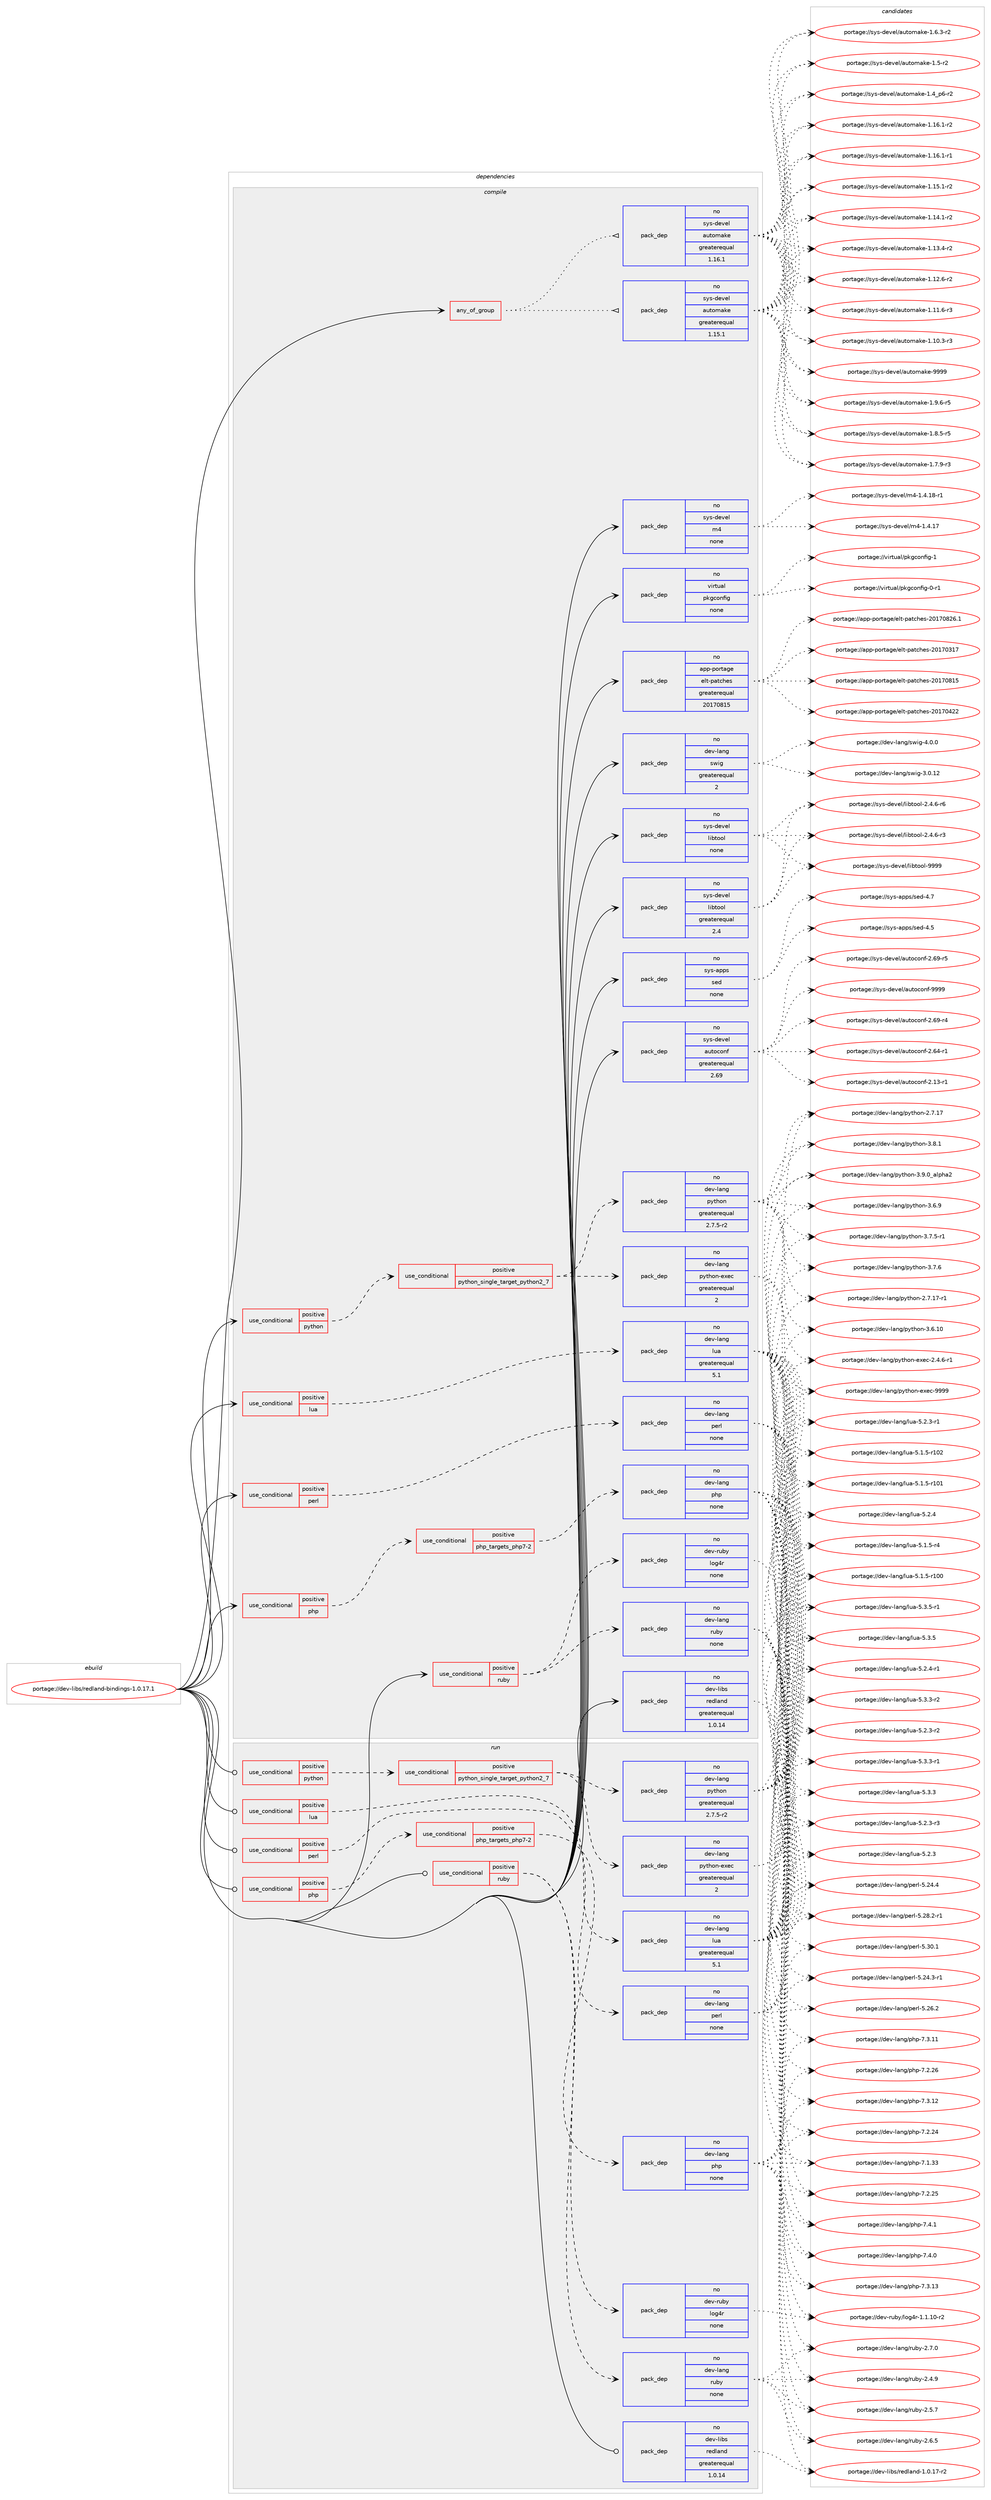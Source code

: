 digraph prolog {

# *************
# Graph options
# *************

newrank=true;
concentrate=true;
compound=true;
graph [rankdir=LR,fontname=Helvetica,fontsize=10,ranksep=1.5];#, ranksep=2.5, nodesep=0.2];
edge  [arrowhead=vee];
node  [fontname=Helvetica,fontsize=10];

# **********
# The ebuild
# **********

subgraph cluster_leftcol {
color=gray;
label=<<i>ebuild</i>>;
id [label="portage://dev-libs/redland-bindings-1.0.17.1", color=red, width=4, href="../dev-libs/redland-bindings-1.0.17.1.svg"];
}

# ****************
# The dependencies
# ****************

subgraph cluster_midcol {
color=gray;
label=<<i>dependencies</i>>;
subgraph cluster_compile {
fillcolor="#eeeeee";
style=filled;
label=<<i>compile</i>>;
subgraph any4951 {
dependency508057 [label=<<TABLE BORDER="0" CELLBORDER="1" CELLSPACING="0" CELLPADDING="4"><TR><TD CELLPADDING="10">any_of_group</TD></TR></TABLE>>, shape=none, color=red];subgraph pack378892 {
dependency508058 [label=<<TABLE BORDER="0" CELLBORDER="1" CELLSPACING="0" CELLPADDING="4" WIDTH="220"><TR><TD ROWSPAN="6" CELLPADDING="30">pack_dep</TD></TR><TR><TD WIDTH="110">no</TD></TR><TR><TD>sys-devel</TD></TR><TR><TD>automake</TD></TR><TR><TD>greaterequal</TD></TR><TR><TD>1.16.1</TD></TR></TABLE>>, shape=none, color=blue];
}
dependency508057:e -> dependency508058:w [weight=20,style="dotted",arrowhead="oinv"];
subgraph pack378893 {
dependency508059 [label=<<TABLE BORDER="0" CELLBORDER="1" CELLSPACING="0" CELLPADDING="4" WIDTH="220"><TR><TD ROWSPAN="6" CELLPADDING="30">pack_dep</TD></TR><TR><TD WIDTH="110">no</TD></TR><TR><TD>sys-devel</TD></TR><TR><TD>automake</TD></TR><TR><TD>greaterequal</TD></TR><TR><TD>1.15.1</TD></TR></TABLE>>, shape=none, color=blue];
}
dependency508057:e -> dependency508059:w [weight=20,style="dotted",arrowhead="oinv"];
}
id:e -> dependency508057:w [weight=20,style="solid",arrowhead="vee"];
subgraph cond123981 {
dependency508060 [label=<<TABLE BORDER="0" CELLBORDER="1" CELLSPACING="0" CELLPADDING="4"><TR><TD ROWSPAN="3" CELLPADDING="10">use_conditional</TD></TR><TR><TD>positive</TD></TR><TR><TD>lua</TD></TR></TABLE>>, shape=none, color=red];
subgraph pack378894 {
dependency508061 [label=<<TABLE BORDER="0" CELLBORDER="1" CELLSPACING="0" CELLPADDING="4" WIDTH="220"><TR><TD ROWSPAN="6" CELLPADDING="30">pack_dep</TD></TR><TR><TD WIDTH="110">no</TD></TR><TR><TD>dev-lang</TD></TR><TR><TD>lua</TD></TR><TR><TD>greaterequal</TD></TR><TR><TD>5.1</TD></TR></TABLE>>, shape=none, color=blue];
}
dependency508060:e -> dependency508061:w [weight=20,style="dashed",arrowhead="vee"];
}
id:e -> dependency508060:w [weight=20,style="solid",arrowhead="vee"];
subgraph cond123982 {
dependency508062 [label=<<TABLE BORDER="0" CELLBORDER="1" CELLSPACING="0" CELLPADDING="4"><TR><TD ROWSPAN="3" CELLPADDING="10">use_conditional</TD></TR><TR><TD>positive</TD></TR><TR><TD>perl</TD></TR></TABLE>>, shape=none, color=red];
subgraph pack378895 {
dependency508063 [label=<<TABLE BORDER="0" CELLBORDER="1" CELLSPACING="0" CELLPADDING="4" WIDTH="220"><TR><TD ROWSPAN="6" CELLPADDING="30">pack_dep</TD></TR><TR><TD WIDTH="110">no</TD></TR><TR><TD>dev-lang</TD></TR><TR><TD>perl</TD></TR><TR><TD>none</TD></TR><TR><TD></TD></TR></TABLE>>, shape=none, color=blue];
}
dependency508062:e -> dependency508063:w [weight=20,style="dashed",arrowhead="vee"];
}
id:e -> dependency508062:w [weight=20,style="solid",arrowhead="vee"];
subgraph cond123983 {
dependency508064 [label=<<TABLE BORDER="0" CELLBORDER="1" CELLSPACING="0" CELLPADDING="4"><TR><TD ROWSPAN="3" CELLPADDING="10">use_conditional</TD></TR><TR><TD>positive</TD></TR><TR><TD>php</TD></TR></TABLE>>, shape=none, color=red];
subgraph cond123984 {
dependency508065 [label=<<TABLE BORDER="0" CELLBORDER="1" CELLSPACING="0" CELLPADDING="4"><TR><TD ROWSPAN="3" CELLPADDING="10">use_conditional</TD></TR><TR><TD>positive</TD></TR><TR><TD>php_targets_php7-2</TD></TR></TABLE>>, shape=none, color=red];
subgraph pack378896 {
dependency508066 [label=<<TABLE BORDER="0" CELLBORDER="1" CELLSPACING="0" CELLPADDING="4" WIDTH="220"><TR><TD ROWSPAN="6" CELLPADDING="30">pack_dep</TD></TR><TR><TD WIDTH="110">no</TD></TR><TR><TD>dev-lang</TD></TR><TR><TD>php</TD></TR><TR><TD>none</TD></TR><TR><TD></TD></TR></TABLE>>, shape=none, color=blue];
}
dependency508065:e -> dependency508066:w [weight=20,style="dashed",arrowhead="vee"];
}
dependency508064:e -> dependency508065:w [weight=20,style="dashed",arrowhead="vee"];
}
id:e -> dependency508064:w [weight=20,style="solid",arrowhead="vee"];
subgraph cond123985 {
dependency508067 [label=<<TABLE BORDER="0" CELLBORDER="1" CELLSPACING="0" CELLPADDING="4"><TR><TD ROWSPAN="3" CELLPADDING="10">use_conditional</TD></TR><TR><TD>positive</TD></TR><TR><TD>python</TD></TR></TABLE>>, shape=none, color=red];
subgraph cond123986 {
dependency508068 [label=<<TABLE BORDER="0" CELLBORDER="1" CELLSPACING="0" CELLPADDING="4"><TR><TD ROWSPAN="3" CELLPADDING="10">use_conditional</TD></TR><TR><TD>positive</TD></TR><TR><TD>python_single_target_python2_7</TD></TR></TABLE>>, shape=none, color=red];
subgraph pack378897 {
dependency508069 [label=<<TABLE BORDER="0" CELLBORDER="1" CELLSPACING="0" CELLPADDING="4" WIDTH="220"><TR><TD ROWSPAN="6" CELLPADDING="30">pack_dep</TD></TR><TR><TD WIDTH="110">no</TD></TR><TR><TD>dev-lang</TD></TR><TR><TD>python</TD></TR><TR><TD>greaterequal</TD></TR><TR><TD>2.7.5-r2</TD></TR></TABLE>>, shape=none, color=blue];
}
dependency508068:e -> dependency508069:w [weight=20,style="dashed",arrowhead="vee"];
subgraph pack378898 {
dependency508070 [label=<<TABLE BORDER="0" CELLBORDER="1" CELLSPACING="0" CELLPADDING="4" WIDTH="220"><TR><TD ROWSPAN="6" CELLPADDING="30">pack_dep</TD></TR><TR><TD WIDTH="110">no</TD></TR><TR><TD>dev-lang</TD></TR><TR><TD>python-exec</TD></TR><TR><TD>greaterequal</TD></TR><TR><TD>2</TD></TR></TABLE>>, shape=none, color=blue];
}
dependency508068:e -> dependency508070:w [weight=20,style="dashed",arrowhead="vee"];
}
dependency508067:e -> dependency508068:w [weight=20,style="dashed",arrowhead="vee"];
}
id:e -> dependency508067:w [weight=20,style="solid",arrowhead="vee"];
subgraph cond123987 {
dependency508071 [label=<<TABLE BORDER="0" CELLBORDER="1" CELLSPACING="0" CELLPADDING="4"><TR><TD ROWSPAN="3" CELLPADDING="10">use_conditional</TD></TR><TR><TD>positive</TD></TR><TR><TD>ruby</TD></TR></TABLE>>, shape=none, color=red];
subgraph pack378899 {
dependency508072 [label=<<TABLE BORDER="0" CELLBORDER="1" CELLSPACING="0" CELLPADDING="4" WIDTH="220"><TR><TD ROWSPAN="6" CELLPADDING="30">pack_dep</TD></TR><TR><TD WIDTH="110">no</TD></TR><TR><TD>dev-lang</TD></TR><TR><TD>ruby</TD></TR><TR><TD>none</TD></TR><TR><TD></TD></TR></TABLE>>, shape=none, color=blue];
}
dependency508071:e -> dependency508072:w [weight=20,style="dashed",arrowhead="vee"];
subgraph pack378900 {
dependency508073 [label=<<TABLE BORDER="0" CELLBORDER="1" CELLSPACING="0" CELLPADDING="4" WIDTH="220"><TR><TD ROWSPAN="6" CELLPADDING="30">pack_dep</TD></TR><TR><TD WIDTH="110">no</TD></TR><TR><TD>dev-ruby</TD></TR><TR><TD>log4r</TD></TR><TR><TD>none</TD></TR><TR><TD></TD></TR></TABLE>>, shape=none, color=blue];
}
dependency508071:e -> dependency508073:w [weight=20,style="dashed",arrowhead="vee"];
}
id:e -> dependency508071:w [weight=20,style="solid",arrowhead="vee"];
subgraph pack378901 {
dependency508074 [label=<<TABLE BORDER="0" CELLBORDER="1" CELLSPACING="0" CELLPADDING="4" WIDTH="220"><TR><TD ROWSPAN="6" CELLPADDING="30">pack_dep</TD></TR><TR><TD WIDTH="110">no</TD></TR><TR><TD>app-portage</TD></TR><TR><TD>elt-patches</TD></TR><TR><TD>greaterequal</TD></TR><TR><TD>20170815</TD></TR></TABLE>>, shape=none, color=blue];
}
id:e -> dependency508074:w [weight=20,style="solid",arrowhead="vee"];
subgraph pack378902 {
dependency508075 [label=<<TABLE BORDER="0" CELLBORDER="1" CELLSPACING="0" CELLPADDING="4" WIDTH="220"><TR><TD ROWSPAN="6" CELLPADDING="30">pack_dep</TD></TR><TR><TD WIDTH="110">no</TD></TR><TR><TD>dev-lang</TD></TR><TR><TD>swig</TD></TR><TR><TD>greaterequal</TD></TR><TR><TD>2</TD></TR></TABLE>>, shape=none, color=blue];
}
id:e -> dependency508075:w [weight=20,style="solid",arrowhead="vee"];
subgraph pack378903 {
dependency508076 [label=<<TABLE BORDER="0" CELLBORDER="1" CELLSPACING="0" CELLPADDING="4" WIDTH="220"><TR><TD ROWSPAN="6" CELLPADDING="30">pack_dep</TD></TR><TR><TD WIDTH="110">no</TD></TR><TR><TD>dev-libs</TD></TR><TR><TD>redland</TD></TR><TR><TD>greaterequal</TD></TR><TR><TD>1.0.14</TD></TR></TABLE>>, shape=none, color=blue];
}
id:e -> dependency508076:w [weight=20,style="solid",arrowhead="vee"];
subgraph pack378904 {
dependency508077 [label=<<TABLE BORDER="0" CELLBORDER="1" CELLSPACING="0" CELLPADDING="4" WIDTH="220"><TR><TD ROWSPAN="6" CELLPADDING="30">pack_dep</TD></TR><TR><TD WIDTH="110">no</TD></TR><TR><TD>sys-apps</TD></TR><TR><TD>sed</TD></TR><TR><TD>none</TD></TR><TR><TD></TD></TR></TABLE>>, shape=none, color=blue];
}
id:e -> dependency508077:w [weight=20,style="solid",arrowhead="vee"];
subgraph pack378905 {
dependency508078 [label=<<TABLE BORDER="0" CELLBORDER="1" CELLSPACING="0" CELLPADDING="4" WIDTH="220"><TR><TD ROWSPAN="6" CELLPADDING="30">pack_dep</TD></TR><TR><TD WIDTH="110">no</TD></TR><TR><TD>sys-devel</TD></TR><TR><TD>autoconf</TD></TR><TR><TD>greaterequal</TD></TR><TR><TD>2.69</TD></TR></TABLE>>, shape=none, color=blue];
}
id:e -> dependency508078:w [weight=20,style="solid",arrowhead="vee"];
subgraph pack378906 {
dependency508079 [label=<<TABLE BORDER="0" CELLBORDER="1" CELLSPACING="0" CELLPADDING="4" WIDTH="220"><TR><TD ROWSPAN="6" CELLPADDING="30">pack_dep</TD></TR><TR><TD WIDTH="110">no</TD></TR><TR><TD>sys-devel</TD></TR><TR><TD>libtool</TD></TR><TR><TD>greaterequal</TD></TR><TR><TD>2.4</TD></TR></TABLE>>, shape=none, color=blue];
}
id:e -> dependency508079:w [weight=20,style="solid",arrowhead="vee"];
subgraph pack378907 {
dependency508080 [label=<<TABLE BORDER="0" CELLBORDER="1" CELLSPACING="0" CELLPADDING="4" WIDTH="220"><TR><TD ROWSPAN="6" CELLPADDING="30">pack_dep</TD></TR><TR><TD WIDTH="110">no</TD></TR><TR><TD>sys-devel</TD></TR><TR><TD>libtool</TD></TR><TR><TD>none</TD></TR><TR><TD></TD></TR></TABLE>>, shape=none, color=blue];
}
id:e -> dependency508080:w [weight=20,style="solid",arrowhead="vee"];
subgraph pack378908 {
dependency508081 [label=<<TABLE BORDER="0" CELLBORDER="1" CELLSPACING="0" CELLPADDING="4" WIDTH="220"><TR><TD ROWSPAN="6" CELLPADDING="30">pack_dep</TD></TR><TR><TD WIDTH="110">no</TD></TR><TR><TD>sys-devel</TD></TR><TR><TD>m4</TD></TR><TR><TD>none</TD></TR><TR><TD></TD></TR></TABLE>>, shape=none, color=blue];
}
id:e -> dependency508081:w [weight=20,style="solid",arrowhead="vee"];
subgraph pack378909 {
dependency508082 [label=<<TABLE BORDER="0" CELLBORDER="1" CELLSPACING="0" CELLPADDING="4" WIDTH="220"><TR><TD ROWSPAN="6" CELLPADDING="30">pack_dep</TD></TR><TR><TD WIDTH="110">no</TD></TR><TR><TD>virtual</TD></TR><TR><TD>pkgconfig</TD></TR><TR><TD>none</TD></TR><TR><TD></TD></TR></TABLE>>, shape=none, color=blue];
}
id:e -> dependency508082:w [weight=20,style="solid",arrowhead="vee"];
}
subgraph cluster_compileandrun {
fillcolor="#eeeeee";
style=filled;
label=<<i>compile and run</i>>;
}
subgraph cluster_run {
fillcolor="#eeeeee";
style=filled;
label=<<i>run</i>>;
subgraph cond123988 {
dependency508083 [label=<<TABLE BORDER="0" CELLBORDER="1" CELLSPACING="0" CELLPADDING="4"><TR><TD ROWSPAN="3" CELLPADDING="10">use_conditional</TD></TR><TR><TD>positive</TD></TR><TR><TD>lua</TD></TR></TABLE>>, shape=none, color=red];
subgraph pack378910 {
dependency508084 [label=<<TABLE BORDER="0" CELLBORDER="1" CELLSPACING="0" CELLPADDING="4" WIDTH="220"><TR><TD ROWSPAN="6" CELLPADDING="30">pack_dep</TD></TR><TR><TD WIDTH="110">no</TD></TR><TR><TD>dev-lang</TD></TR><TR><TD>lua</TD></TR><TR><TD>greaterequal</TD></TR><TR><TD>5.1</TD></TR></TABLE>>, shape=none, color=blue];
}
dependency508083:e -> dependency508084:w [weight=20,style="dashed",arrowhead="vee"];
}
id:e -> dependency508083:w [weight=20,style="solid",arrowhead="odot"];
subgraph cond123989 {
dependency508085 [label=<<TABLE BORDER="0" CELLBORDER="1" CELLSPACING="0" CELLPADDING="4"><TR><TD ROWSPAN="3" CELLPADDING="10">use_conditional</TD></TR><TR><TD>positive</TD></TR><TR><TD>perl</TD></TR></TABLE>>, shape=none, color=red];
subgraph pack378911 {
dependency508086 [label=<<TABLE BORDER="0" CELLBORDER="1" CELLSPACING="0" CELLPADDING="4" WIDTH="220"><TR><TD ROWSPAN="6" CELLPADDING="30">pack_dep</TD></TR><TR><TD WIDTH="110">no</TD></TR><TR><TD>dev-lang</TD></TR><TR><TD>perl</TD></TR><TR><TD>none</TD></TR><TR><TD></TD></TR></TABLE>>, shape=none, color=blue];
}
dependency508085:e -> dependency508086:w [weight=20,style="dashed",arrowhead="vee"];
}
id:e -> dependency508085:w [weight=20,style="solid",arrowhead="odot"];
subgraph cond123990 {
dependency508087 [label=<<TABLE BORDER="0" CELLBORDER="1" CELLSPACING="0" CELLPADDING="4"><TR><TD ROWSPAN="3" CELLPADDING="10">use_conditional</TD></TR><TR><TD>positive</TD></TR><TR><TD>php</TD></TR></TABLE>>, shape=none, color=red];
subgraph cond123991 {
dependency508088 [label=<<TABLE BORDER="0" CELLBORDER="1" CELLSPACING="0" CELLPADDING="4"><TR><TD ROWSPAN="3" CELLPADDING="10">use_conditional</TD></TR><TR><TD>positive</TD></TR><TR><TD>php_targets_php7-2</TD></TR></TABLE>>, shape=none, color=red];
subgraph pack378912 {
dependency508089 [label=<<TABLE BORDER="0" CELLBORDER="1" CELLSPACING="0" CELLPADDING="4" WIDTH="220"><TR><TD ROWSPAN="6" CELLPADDING="30">pack_dep</TD></TR><TR><TD WIDTH="110">no</TD></TR><TR><TD>dev-lang</TD></TR><TR><TD>php</TD></TR><TR><TD>none</TD></TR><TR><TD></TD></TR></TABLE>>, shape=none, color=blue];
}
dependency508088:e -> dependency508089:w [weight=20,style="dashed",arrowhead="vee"];
}
dependency508087:e -> dependency508088:w [weight=20,style="dashed",arrowhead="vee"];
}
id:e -> dependency508087:w [weight=20,style="solid",arrowhead="odot"];
subgraph cond123992 {
dependency508090 [label=<<TABLE BORDER="0" CELLBORDER="1" CELLSPACING="0" CELLPADDING="4"><TR><TD ROWSPAN="3" CELLPADDING="10">use_conditional</TD></TR><TR><TD>positive</TD></TR><TR><TD>python</TD></TR></TABLE>>, shape=none, color=red];
subgraph cond123993 {
dependency508091 [label=<<TABLE BORDER="0" CELLBORDER="1" CELLSPACING="0" CELLPADDING="4"><TR><TD ROWSPAN="3" CELLPADDING="10">use_conditional</TD></TR><TR><TD>positive</TD></TR><TR><TD>python_single_target_python2_7</TD></TR></TABLE>>, shape=none, color=red];
subgraph pack378913 {
dependency508092 [label=<<TABLE BORDER="0" CELLBORDER="1" CELLSPACING="0" CELLPADDING="4" WIDTH="220"><TR><TD ROWSPAN="6" CELLPADDING="30">pack_dep</TD></TR><TR><TD WIDTH="110">no</TD></TR><TR><TD>dev-lang</TD></TR><TR><TD>python</TD></TR><TR><TD>greaterequal</TD></TR><TR><TD>2.7.5-r2</TD></TR></TABLE>>, shape=none, color=blue];
}
dependency508091:e -> dependency508092:w [weight=20,style="dashed",arrowhead="vee"];
subgraph pack378914 {
dependency508093 [label=<<TABLE BORDER="0" CELLBORDER="1" CELLSPACING="0" CELLPADDING="4" WIDTH="220"><TR><TD ROWSPAN="6" CELLPADDING="30">pack_dep</TD></TR><TR><TD WIDTH="110">no</TD></TR><TR><TD>dev-lang</TD></TR><TR><TD>python-exec</TD></TR><TR><TD>greaterequal</TD></TR><TR><TD>2</TD></TR></TABLE>>, shape=none, color=blue];
}
dependency508091:e -> dependency508093:w [weight=20,style="dashed",arrowhead="vee"];
}
dependency508090:e -> dependency508091:w [weight=20,style="dashed",arrowhead="vee"];
}
id:e -> dependency508090:w [weight=20,style="solid",arrowhead="odot"];
subgraph cond123994 {
dependency508094 [label=<<TABLE BORDER="0" CELLBORDER="1" CELLSPACING="0" CELLPADDING="4"><TR><TD ROWSPAN="3" CELLPADDING="10">use_conditional</TD></TR><TR><TD>positive</TD></TR><TR><TD>ruby</TD></TR></TABLE>>, shape=none, color=red];
subgraph pack378915 {
dependency508095 [label=<<TABLE BORDER="0" CELLBORDER="1" CELLSPACING="0" CELLPADDING="4" WIDTH="220"><TR><TD ROWSPAN="6" CELLPADDING="30">pack_dep</TD></TR><TR><TD WIDTH="110">no</TD></TR><TR><TD>dev-lang</TD></TR><TR><TD>ruby</TD></TR><TR><TD>none</TD></TR><TR><TD></TD></TR></TABLE>>, shape=none, color=blue];
}
dependency508094:e -> dependency508095:w [weight=20,style="dashed",arrowhead="vee"];
subgraph pack378916 {
dependency508096 [label=<<TABLE BORDER="0" CELLBORDER="1" CELLSPACING="0" CELLPADDING="4" WIDTH="220"><TR><TD ROWSPAN="6" CELLPADDING="30">pack_dep</TD></TR><TR><TD WIDTH="110">no</TD></TR><TR><TD>dev-ruby</TD></TR><TR><TD>log4r</TD></TR><TR><TD>none</TD></TR><TR><TD></TD></TR></TABLE>>, shape=none, color=blue];
}
dependency508094:e -> dependency508096:w [weight=20,style="dashed",arrowhead="vee"];
}
id:e -> dependency508094:w [weight=20,style="solid",arrowhead="odot"];
subgraph pack378917 {
dependency508097 [label=<<TABLE BORDER="0" CELLBORDER="1" CELLSPACING="0" CELLPADDING="4" WIDTH="220"><TR><TD ROWSPAN="6" CELLPADDING="30">pack_dep</TD></TR><TR><TD WIDTH="110">no</TD></TR><TR><TD>dev-libs</TD></TR><TR><TD>redland</TD></TR><TR><TD>greaterequal</TD></TR><TR><TD>1.0.14</TD></TR></TABLE>>, shape=none, color=blue];
}
id:e -> dependency508097:w [weight=20,style="solid",arrowhead="odot"];
}
}

# **************
# The candidates
# **************

subgraph cluster_choices {
rank=same;
color=gray;
label=<<i>candidates</i>>;

subgraph choice378892 {
color=black;
nodesep=1;
choice115121115451001011181011084797117116111109971071014557575757 [label="portage://sys-devel/automake-9999", color=red, width=4,href="../sys-devel/automake-9999.svg"];
choice115121115451001011181011084797117116111109971071014549465746544511453 [label="portage://sys-devel/automake-1.9.6-r5", color=red, width=4,href="../sys-devel/automake-1.9.6-r5.svg"];
choice115121115451001011181011084797117116111109971071014549465646534511453 [label="portage://sys-devel/automake-1.8.5-r5", color=red, width=4,href="../sys-devel/automake-1.8.5-r5.svg"];
choice115121115451001011181011084797117116111109971071014549465546574511451 [label="portage://sys-devel/automake-1.7.9-r3", color=red, width=4,href="../sys-devel/automake-1.7.9-r3.svg"];
choice115121115451001011181011084797117116111109971071014549465446514511450 [label="portage://sys-devel/automake-1.6.3-r2", color=red, width=4,href="../sys-devel/automake-1.6.3-r2.svg"];
choice11512111545100101118101108479711711611110997107101454946534511450 [label="portage://sys-devel/automake-1.5-r2", color=red, width=4,href="../sys-devel/automake-1.5-r2.svg"];
choice115121115451001011181011084797117116111109971071014549465295112544511450 [label="portage://sys-devel/automake-1.4_p6-r2", color=red, width=4,href="../sys-devel/automake-1.4_p6-r2.svg"];
choice11512111545100101118101108479711711611110997107101454946495446494511450 [label="portage://sys-devel/automake-1.16.1-r2", color=red, width=4,href="../sys-devel/automake-1.16.1-r2.svg"];
choice11512111545100101118101108479711711611110997107101454946495446494511449 [label="portage://sys-devel/automake-1.16.1-r1", color=red, width=4,href="../sys-devel/automake-1.16.1-r1.svg"];
choice11512111545100101118101108479711711611110997107101454946495346494511450 [label="portage://sys-devel/automake-1.15.1-r2", color=red, width=4,href="../sys-devel/automake-1.15.1-r2.svg"];
choice11512111545100101118101108479711711611110997107101454946495246494511450 [label="portage://sys-devel/automake-1.14.1-r2", color=red, width=4,href="../sys-devel/automake-1.14.1-r2.svg"];
choice11512111545100101118101108479711711611110997107101454946495146524511450 [label="portage://sys-devel/automake-1.13.4-r2", color=red, width=4,href="../sys-devel/automake-1.13.4-r2.svg"];
choice11512111545100101118101108479711711611110997107101454946495046544511450 [label="portage://sys-devel/automake-1.12.6-r2", color=red, width=4,href="../sys-devel/automake-1.12.6-r2.svg"];
choice11512111545100101118101108479711711611110997107101454946494946544511451 [label="portage://sys-devel/automake-1.11.6-r3", color=red, width=4,href="../sys-devel/automake-1.11.6-r3.svg"];
choice11512111545100101118101108479711711611110997107101454946494846514511451 [label="portage://sys-devel/automake-1.10.3-r3", color=red, width=4,href="../sys-devel/automake-1.10.3-r3.svg"];
dependency508058:e -> choice115121115451001011181011084797117116111109971071014557575757:w [style=dotted,weight="100"];
dependency508058:e -> choice115121115451001011181011084797117116111109971071014549465746544511453:w [style=dotted,weight="100"];
dependency508058:e -> choice115121115451001011181011084797117116111109971071014549465646534511453:w [style=dotted,weight="100"];
dependency508058:e -> choice115121115451001011181011084797117116111109971071014549465546574511451:w [style=dotted,weight="100"];
dependency508058:e -> choice115121115451001011181011084797117116111109971071014549465446514511450:w [style=dotted,weight="100"];
dependency508058:e -> choice11512111545100101118101108479711711611110997107101454946534511450:w [style=dotted,weight="100"];
dependency508058:e -> choice115121115451001011181011084797117116111109971071014549465295112544511450:w [style=dotted,weight="100"];
dependency508058:e -> choice11512111545100101118101108479711711611110997107101454946495446494511450:w [style=dotted,weight="100"];
dependency508058:e -> choice11512111545100101118101108479711711611110997107101454946495446494511449:w [style=dotted,weight="100"];
dependency508058:e -> choice11512111545100101118101108479711711611110997107101454946495346494511450:w [style=dotted,weight="100"];
dependency508058:e -> choice11512111545100101118101108479711711611110997107101454946495246494511450:w [style=dotted,weight="100"];
dependency508058:e -> choice11512111545100101118101108479711711611110997107101454946495146524511450:w [style=dotted,weight="100"];
dependency508058:e -> choice11512111545100101118101108479711711611110997107101454946495046544511450:w [style=dotted,weight="100"];
dependency508058:e -> choice11512111545100101118101108479711711611110997107101454946494946544511451:w [style=dotted,weight="100"];
dependency508058:e -> choice11512111545100101118101108479711711611110997107101454946494846514511451:w [style=dotted,weight="100"];
}
subgraph choice378893 {
color=black;
nodesep=1;
choice115121115451001011181011084797117116111109971071014557575757 [label="portage://sys-devel/automake-9999", color=red, width=4,href="../sys-devel/automake-9999.svg"];
choice115121115451001011181011084797117116111109971071014549465746544511453 [label="portage://sys-devel/automake-1.9.6-r5", color=red, width=4,href="../sys-devel/automake-1.9.6-r5.svg"];
choice115121115451001011181011084797117116111109971071014549465646534511453 [label="portage://sys-devel/automake-1.8.5-r5", color=red, width=4,href="../sys-devel/automake-1.8.5-r5.svg"];
choice115121115451001011181011084797117116111109971071014549465546574511451 [label="portage://sys-devel/automake-1.7.9-r3", color=red, width=4,href="../sys-devel/automake-1.7.9-r3.svg"];
choice115121115451001011181011084797117116111109971071014549465446514511450 [label="portage://sys-devel/automake-1.6.3-r2", color=red, width=4,href="../sys-devel/automake-1.6.3-r2.svg"];
choice11512111545100101118101108479711711611110997107101454946534511450 [label="portage://sys-devel/automake-1.5-r2", color=red, width=4,href="../sys-devel/automake-1.5-r2.svg"];
choice115121115451001011181011084797117116111109971071014549465295112544511450 [label="portage://sys-devel/automake-1.4_p6-r2", color=red, width=4,href="../sys-devel/automake-1.4_p6-r2.svg"];
choice11512111545100101118101108479711711611110997107101454946495446494511450 [label="portage://sys-devel/automake-1.16.1-r2", color=red, width=4,href="../sys-devel/automake-1.16.1-r2.svg"];
choice11512111545100101118101108479711711611110997107101454946495446494511449 [label="portage://sys-devel/automake-1.16.1-r1", color=red, width=4,href="../sys-devel/automake-1.16.1-r1.svg"];
choice11512111545100101118101108479711711611110997107101454946495346494511450 [label="portage://sys-devel/automake-1.15.1-r2", color=red, width=4,href="../sys-devel/automake-1.15.1-r2.svg"];
choice11512111545100101118101108479711711611110997107101454946495246494511450 [label="portage://sys-devel/automake-1.14.1-r2", color=red, width=4,href="../sys-devel/automake-1.14.1-r2.svg"];
choice11512111545100101118101108479711711611110997107101454946495146524511450 [label="portage://sys-devel/automake-1.13.4-r2", color=red, width=4,href="../sys-devel/automake-1.13.4-r2.svg"];
choice11512111545100101118101108479711711611110997107101454946495046544511450 [label="portage://sys-devel/automake-1.12.6-r2", color=red, width=4,href="../sys-devel/automake-1.12.6-r2.svg"];
choice11512111545100101118101108479711711611110997107101454946494946544511451 [label="portage://sys-devel/automake-1.11.6-r3", color=red, width=4,href="../sys-devel/automake-1.11.6-r3.svg"];
choice11512111545100101118101108479711711611110997107101454946494846514511451 [label="portage://sys-devel/automake-1.10.3-r3", color=red, width=4,href="../sys-devel/automake-1.10.3-r3.svg"];
dependency508059:e -> choice115121115451001011181011084797117116111109971071014557575757:w [style=dotted,weight="100"];
dependency508059:e -> choice115121115451001011181011084797117116111109971071014549465746544511453:w [style=dotted,weight="100"];
dependency508059:e -> choice115121115451001011181011084797117116111109971071014549465646534511453:w [style=dotted,weight="100"];
dependency508059:e -> choice115121115451001011181011084797117116111109971071014549465546574511451:w [style=dotted,weight="100"];
dependency508059:e -> choice115121115451001011181011084797117116111109971071014549465446514511450:w [style=dotted,weight="100"];
dependency508059:e -> choice11512111545100101118101108479711711611110997107101454946534511450:w [style=dotted,weight="100"];
dependency508059:e -> choice115121115451001011181011084797117116111109971071014549465295112544511450:w [style=dotted,weight="100"];
dependency508059:e -> choice11512111545100101118101108479711711611110997107101454946495446494511450:w [style=dotted,weight="100"];
dependency508059:e -> choice11512111545100101118101108479711711611110997107101454946495446494511449:w [style=dotted,weight="100"];
dependency508059:e -> choice11512111545100101118101108479711711611110997107101454946495346494511450:w [style=dotted,weight="100"];
dependency508059:e -> choice11512111545100101118101108479711711611110997107101454946495246494511450:w [style=dotted,weight="100"];
dependency508059:e -> choice11512111545100101118101108479711711611110997107101454946495146524511450:w [style=dotted,weight="100"];
dependency508059:e -> choice11512111545100101118101108479711711611110997107101454946495046544511450:w [style=dotted,weight="100"];
dependency508059:e -> choice11512111545100101118101108479711711611110997107101454946494946544511451:w [style=dotted,weight="100"];
dependency508059:e -> choice11512111545100101118101108479711711611110997107101454946494846514511451:w [style=dotted,weight="100"];
}
subgraph choice378894 {
color=black;
nodesep=1;
choice100101118451089711010347108117974553465146534511449 [label="portage://dev-lang/lua-5.3.5-r1", color=red, width=4,href="../dev-lang/lua-5.3.5-r1.svg"];
choice10010111845108971101034710811797455346514653 [label="portage://dev-lang/lua-5.3.5", color=red, width=4,href="../dev-lang/lua-5.3.5.svg"];
choice100101118451089711010347108117974553465146514511450 [label="portage://dev-lang/lua-5.3.3-r2", color=red, width=4,href="../dev-lang/lua-5.3.3-r2.svg"];
choice100101118451089711010347108117974553465146514511449 [label="portage://dev-lang/lua-5.3.3-r1", color=red, width=4,href="../dev-lang/lua-5.3.3-r1.svg"];
choice10010111845108971101034710811797455346514651 [label="portage://dev-lang/lua-5.3.3", color=red, width=4,href="../dev-lang/lua-5.3.3.svg"];
choice100101118451089711010347108117974553465046524511449 [label="portage://dev-lang/lua-5.2.4-r1", color=red, width=4,href="../dev-lang/lua-5.2.4-r1.svg"];
choice10010111845108971101034710811797455346504652 [label="portage://dev-lang/lua-5.2.4", color=red, width=4,href="../dev-lang/lua-5.2.4.svg"];
choice100101118451089711010347108117974553465046514511451 [label="portage://dev-lang/lua-5.2.3-r3", color=red, width=4,href="../dev-lang/lua-5.2.3-r3.svg"];
choice100101118451089711010347108117974553465046514511450 [label="portage://dev-lang/lua-5.2.3-r2", color=red, width=4,href="../dev-lang/lua-5.2.3-r2.svg"];
choice100101118451089711010347108117974553465046514511449 [label="portage://dev-lang/lua-5.2.3-r1", color=red, width=4,href="../dev-lang/lua-5.2.3-r1.svg"];
choice10010111845108971101034710811797455346504651 [label="portage://dev-lang/lua-5.2.3", color=red, width=4,href="../dev-lang/lua-5.2.3.svg"];
choice100101118451089711010347108117974553464946534511452 [label="portage://dev-lang/lua-5.1.5-r4", color=red, width=4,href="../dev-lang/lua-5.1.5-r4.svg"];
choice1001011184510897110103471081179745534649465345114494850 [label="portage://dev-lang/lua-5.1.5-r102", color=red, width=4,href="../dev-lang/lua-5.1.5-r102.svg"];
choice1001011184510897110103471081179745534649465345114494849 [label="portage://dev-lang/lua-5.1.5-r101", color=red, width=4,href="../dev-lang/lua-5.1.5-r101.svg"];
choice1001011184510897110103471081179745534649465345114494848 [label="portage://dev-lang/lua-5.1.5-r100", color=red, width=4,href="../dev-lang/lua-5.1.5-r100.svg"];
dependency508061:e -> choice100101118451089711010347108117974553465146534511449:w [style=dotted,weight="100"];
dependency508061:e -> choice10010111845108971101034710811797455346514653:w [style=dotted,weight="100"];
dependency508061:e -> choice100101118451089711010347108117974553465146514511450:w [style=dotted,weight="100"];
dependency508061:e -> choice100101118451089711010347108117974553465146514511449:w [style=dotted,weight="100"];
dependency508061:e -> choice10010111845108971101034710811797455346514651:w [style=dotted,weight="100"];
dependency508061:e -> choice100101118451089711010347108117974553465046524511449:w [style=dotted,weight="100"];
dependency508061:e -> choice10010111845108971101034710811797455346504652:w [style=dotted,weight="100"];
dependency508061:e -> choice100101118451089711010347108117974553465046514511451:w [style=dotted,weight="100"];
dependency508061:e -> choice100101118451089711010347108117974553465046514511450:w [style=dotted,weight="100"];
dependency508061:e -> choice100101118451089711010347108117974553465046514511449:w [style=dotted,weight="100"];
dependency508061:e -> choice10010111845108971101034710811797455346504651:w [style=dotted,weight="100"];
dependency508061:e -> choice100101118451089711010347108117974553464946534511452:w [style=dotted,weight="100"];
dependency508061:e -> choice1001011184510897110103471081179745534649465345114494850:w [style=dotted,weight="100"];
dependency508061:e -> choice1001011184510897110103471081179745534649465345114494849:w [style=dotted,weight="100"];
dependency508061:e -> choice1001011184510897110103471081179745534649465345114494848:w [style=dotted,weight="100"];
}
subgraph choice378895 {
color=black;
nodesep=1;
choice10010111845108971101034711210111410845534651484649 [label="portage://dev-lang/perl-5.30.1", color=red, width=4,href="../dev-lang/perl-5.30.1.svg"];
choice100101118451089711010347112101114108455346505646504511449 [label="portage://dev-lang/perl-5.28.2-r1", color=red, width=4,href="../dev-lang/perl-5.28.2-r1.svg"];
choice10010111845108971101034711210111410845534650544650 [label="portage://dev-lang/perl-5.26.2", color=red, width=4,href="../dev-lang/perl-5.26.2.svg"];
choice10010111845108971101034711210111410845534650524652 [label="portage://dev-lang/perl-5.24.4", color=red, width=4,href="../dev-lang/perl-5.24.4.svg"];
choice100101118451089711010347112101114108455346505246514511449 [label="portage://dev-lang/perl-5.24.3-r1", color=red, width=4,href="../dev-lang/perl-5.24.3-r1.svg"];
dependency508063:e -> choice10010111845108971101034711210111410845534651484649:w [style=dotted,weight="100"];
dependency508063:e -> choice100101118451089711010347112101114108455346505646504511449:w [style=dotted,weight="100"];
dependency508063:e -> choice10010111845108971101034711210111410845534650544650:w [style=dotted,weight="100"];
dependency508063:e -> choice10010111845108971101034711210111410845534650524652:w [style=dotted,weight="100"];
dependency508063:e -> choice100101118451089711010347112101114108455346505246514511449:w [style=dotted,weight="100"];
}
subgraph choice378896 {
color=black;
nodesep=1;
choice100101118451089711010347112104112455546524649 [label="portage://dev-lang/php-7.4.1", color=red, width=4,href="../dev-lang/php-7.4.1.svg"];
choice100101118451089711010347112104112455546524648 [label="portage://dev-lang/php-7.4.0", color=red, width=4,href="../dev-lang/php-7.4.0.svg"];
choice10010111845108971101034711210411245554651464951 [label="portage://dev-lang/php-7.3.13", color=red, width=4,href="../dev-lang/php-7.3.13.svg"];
choice10010111845108971101034711210411245554651464950 [label="portage://dev-lang/php-7.3.12", color=red, width=4,href="../dev-lang/php-7.3.12.svg"];
choice10010111845108971101034711210411245554651464949 [label="portage://dev-lang/php-7.3.11", color=red, width=4,href="../dev-lang/php-7.3.11.svg"];
choice10010111845108971101034711210411245554650465054 [label="portage://dev-lang/php-7.2.26", color=red, width=4,href="../dev-lang/php-7.2.26.svg"];
choice10010111845108971101034711210411245554650465053 [label="portage://dev-lang/php-7.2.25", color=red, width=4,href="../dev-lang/php-7.2.25.svg"];
choice10010111845108971101034711210411245554650465052 [label="portage://dev-lang/php-7.2.24", color=red, width=4,href="../dev-lang/php-7.2.24.svg"];
choice10010111845108971101034711210411245554649465151 [label="portage://dev-lang/php-7.1.33", color=red, width=4,href="../dev-lang/php-7.1.33.svg"];
dependency508066:e -> choice100101118451089711010347112104112455546524649:w [style=dotted,weight="100"];
dependency508066:e -> choice100101118451089711010347112104112455546524648:w [style=dotted,weight="100"];
dependency508066:e -> choice10010111845108971101034711210411245554651464951:w [style=dotted,weight="100"];
dependency508066:e -> choice10010111845108971101034711210411245554651464950:w [style=dotted,weight="100"];
dependency508066:e -> choice10010111845108971101034711210411245554651464949:w [style=dotted,weight="100"];
dependency508066:e -> choice10010111845108971101034711210411245554650465054:w [style=dotted,weight="100"];
dependency508066:e -> choice10010111845108971101034711210411245554650465053:w [style=dotted,weight="100"];
dependency508066:e -> choice10010111845108971101034711210411245554650465052:w [style=dotted,weight="100"];
dependency508066:e -> choice10010111845108971101034711210411245554649465151:w [style=dotted,weight="100"];
}
subgraph choice378897 {
color=black;
nodesep=1;
choice10010111845108971101034711212111610411111045514657464895971081121049750 [label="portage://dev-lang/python-3.9.0_alpha2", color=red, width=4,href="../dev-lang/python-3.9.0_alpha2.svg"];
choice100101118451089711010347112121116104111110455146564649 [label="portage://dev-lang/python-3.8.1", color=red, width=4,href="../dev-lang/python-3.8.1.svg"];
choice100101118451089711010347112121116104111110455146554654 [label="portage://dev-lang/python-3.7.6", color=red, width=4,href="../dev-lang/python-3.7.6.svg"];
choice1001011184510897110103471121211161041111104551465546534511449 [label="portage://dev-lang/python-3.7.5-r1", color=red, width=4,href="../dev-lang/python-3.7.5-r1.svg"];
choice100101118451089711010347112121116104111110455146544657 [label="portage://dev-lang/python-3.6.9", color=red, width=4,href="../dev-lang/python-3.6.9.svg"];
choice10010111845108971101034711212111610411111045514654464948 [label="portage://dev-lang/python-3.6.10", color=red, width=4,href="../dev-lang/python-3.6.10.svg"];
choice100101118451089711010347112121116104111110455046554649554511449 [label="portage://dev-lang/python-2.7.17-r1", color=red, width=4,href="../dev-lang/python-2.7.17-r1.svg"];
choice10010111845108971101034711212111610411111045504655464955 [label="portage://dev-lang/python-2.7.17", color=red, width=4,href="../dev-lang/python-2.7.17.svg"];
dependency508069:e -> choice10010111845108971101034711212111610411111045514657464895971081121049750:w [style=dotted,weight="100"];
dependency508069:e -> choice100101118451089711010347112121116104111110455146564649:w [style=dotted,weight="100"];
dependency508069:e -> choice100101118451089711010347112121116104111110455146554654:w [style=dotted,weight="100"];
dependency508069:e -> choice1001011184510897110103471121211161041111104551465546534511449:w [style=dotted,weight="100"];
dependency508069:e -> choice100101118451089711010347112121116104111110455146544657:w [style=dotted,weight="100"];
dependency508069:e -> choice10010111845108971101034711212111610411111045514654464948:w [style=dotted,weight="100"];
dependency508069:e -> choice100101118451089711010347112121116104111110455046554649554511449:w [style=dotted,weight="100"];
dependency508069:e -> choice10010111845108971101034711212111610411111045504655464955:w [style=dotted,weight="100"];
}
subgraph choice378898 {
color=black;
nodesep=1;
choice10010111845108971101034711212111610411111045101120101994557575757 [label="portage://dev-lang/python-exec-9999", color=red, width=4,href="../dev-lang/python-exec-9999.svg"];
choice10010111845108971101034711212111610411111045101120101994550465246544511449 [label="portage://dev-lang/python-exec-2.4.6-r1", color=red, width=4,href="../dev-lang/python-exec-2.4.6-r1.svg"];
dependency508070:e -> choice10010111845108971101034711212111610411111045101120101994557575757:w [style=dotted,weight="100"];
dependency508070:e -> choice10010111845108971101034711212111610411111045101120101994550465246544511449:w [style=dotted,weight="100"];
}
subgraph choice378899 {
color=black;
nodesep=1;
choice10010111845108971101034711411798121455046554648 [label="portage://dev-lang/ruby-2.7.0", color=red, width=4,href="../dev-lang/ruby-2.7.0.svg"];
choice10010111845108971101034711411798121455046544653 [label="portage://dev-lang/ruby-2.6.5", color=red, width=4,href="../dev-lang/ruby-2.6.5.svg"];
choice10010111845108971101034711411798121455046534655 [label="portage://dev-lang/ruby-2.5.7", color=red, width=4,href="../dev-lang/ruby-2.5.7.svg"];
choice10010111845108971101034711411798121455046524657 [label="portage://dev-lang/ruby-2.4.9", color=red, width=4,href="../dev-lang/ruby-2.4.9.svg"];
dependency508072:e -> choice10010111845108971101034711411798121455046554648:w [style=dotted,weight="100"];
dependency508072:e -> choice10010111845108971101034711411798121455046544653:w [style=dotted,weight="100"];
dependency508072:e -> choice10010111845108971101034711411798121455046534655:w [style=dotted,weight="100"];
dependency508072:e -> choice10010111845108971101034711411798121455046524657:w [style=dotted,weight="100"];
}
subgraph choice378900 {
color=black;
nodesep=1;
choice10010111845114117981214710811110352114454946494649484511450 [label="portage://dev-ruby/log4r-1.1.10-r2", color=red, width=4,href="../dev-ruby/log4r-1.1.10-r2.svg"];
dependency508073:e -> choice10010111845114117981214710811110352114454946494649484511450:w [style=dotted,weight="100"];
}
subgraph choice378901 {
color=black;
nodesep=1;
choice971121124511211111411697103101471011081164511297116991041011154550484955485650544649 [label="portage://app-portage/elt-patches-20170826.1", color=red, width=4,href="../app-portage/elt-patches-20170826.1.svg"];
choice97112112451121111141169710310147101108116451129711699104101115455048495548564953 [label="portage://app-portage/elt-patches-20170815", color=red, width=4,href="../app-portage/elt-patches-20170815.svg"];
choice97112112451121111141169710310147101108116451129711699104101115455048495548525050 [label="portage://app-portage/elt-patches-20170422", color=red, width=4,href="../app-portage/elt-patches-20170422.svg"];
choice97112112451121111141169710310147101108116451129711699104101115455048495548514955 [label="portage://app-portage/elt-patches-20170317", color=red, width=4,href="../app-portage/elt-patches-20170317.svg"];
dependency508074:e -> choice971121124511211111411697103101471011081164511297116991041011154550484955485650544649:w [style=dotted,weight="100"];
dependency508074:e -> choice97112112451121111141169710310147101108116451129711699104101115455048495548564953:w [style=dotted,weight="100"];
dependency508074:e -> choice97112112451121111141169710310147101108116451129711699104101115455048495548525050:w [style=dotted,weight="100"];
dependency508074:e -> choice97112112451121111141169710310147101108116451129711699104101115455048495548514955:w [style=dotted,weight="100"];
}
subgraph choice378902 {
color=black;
nodesep=1;
choice100101118451089711010347115119105103455246484648 [label="portage://dev-lang/swig-4.0.0", color=red, width=4,href="../dev-lang/swig-4.0.0.svg"];
choice10010111845108971101034711511910510345514648464950 [label="portage://dev-lang/swig-3.0.12", color=red, width=4,href="../dev-lang/swig-3.0.12.svg"];
dependency508075:e -> choice100101118451089711010347115119105103455246484648:w [style=dotted,weight="100"];
dependency508075:e -> choice10010111845108971101034711511910510345514648464950:w [style=dotted,weight="100"];
}
subgraph choice378903 {
color=black;
nodesep=1;
choice10010111845108105981154711410110010897110100454946484649554511450 [label="portage://dev-libs/redland-1.0.17-r2", color=red, width=4,href="../dev-libs/redland-1.0.17-r2.svg"];
dependency508076:e -> choice10010111845108105981154711410110010897110100454946484649554511450:w [style=dotted,weight="100"];
}
subgraph choice378904 {
color=black;
nodesep=1;
choice11512111545971121121154711510110045524655 [label="portage://sys-apps/sed-4.7", color=red, width=4,href="../sys-apps/sed-4.7.svg"];
choice11512111545971121121154711510110045524653 [label="portage://sys-apps/sed-4.5", color=red, width=4,href="../sys-apps/sed-4.5.svg"];
dependency508077:e -> choice11512111545971121121154711510110045524655:w [style=dotted,weight="100"];
dependency508077:e -> choice11512111545971121121154711510110045524653:w [style=dotted,weight="100"];
}
subgraph choice378905 {
color=black;
nodesep=1;
choice115121115451001011181011084797117116111991111101024557575757 [label="portage://sys-devel/autoconf-9999", color=red, width=4,href="../sys-devel/autoconf-9999.svg"];
choice1151211154510010111810110847971171161119911111010245504654574511453 [label="portage://sys-devel/autoconf-2.69-r5", color=red, width=4,href="../sys-devel/autoconf-2.69-r5.svg"];
choice1151211154510010111810110847971171161119911111010245504654574511452 [label="portage://sys-devel/autoconf-2.69-r4", color=red, width=4,href="../sys-devel/autoconf-2.69-r4.svg"];
choice1151211154510010111810110847971171161119911111010245504654524511449 [label="portage://sys-devel/autoconf-2.64-r1", color=red, width=4,href="../sys-devel/autoconf-2.64-r1.svg"];
choice1151211154510010111810110847971171161119911111010245504649514511449 [label="portage://sys-devel/autoconf-2.13-r1", color=red, width=4,href="../sys-devel/autoconf-2.13-r1.svg"];
dependency508078:e -> choice115121115451001011181011084797117116111991111101024557575757:w [style=dotted,weight="100"];
dependency508078:e -> choice1151211154510010111810110847971171161119911111010245504654574511453:w [style=dotted,weight="100"];
dependency508078:e -> choice1151211154510010111810110847971171161119911111010245504654574511452:w [style=dotted,weight="100"];
dependency508078:e -> choice1151211154510010111810110847971171161119911111010245504654524511449:w [style=dotted,weight="100"];
dependency508078:e -> choice1151211154510010111810110847971171161119911111010245504649514511449:w [style=dotted,weight="100"];
}
subgraph choice378906 {
color=black;
nodesep=1;
choice1151211154510010111810110847108105981161111111084557575757 [label="portage://sys-devel/libtool-9999", color=red, width=4,href="../sys-devel/libtool-9999.svg"];
choice1151211154510010111810110847108105981161111111084550465246544511454 [label="portage://sys-devel/libtool-2.4.6-r6", color=red, width=4,href="../sys-devel/libtool-2.4.6-r6.svg"];
choice1151211154510010111810110847108105981161111111084550465246544511451 [label="portage://sys-devel/libtool-2.4.6-r3", color=red, width=4,href="../sys-devel/libtool-2.4.6-r3.svg"];
dependency508079:e -> choice1151211154510010111810110847108105981161111111084557575757:w [style=dotted,weight="100"];
dependency508079:e -> choice1151211154510010111810110847108105981161111111084550465246544511454:w [style=dotted,weight="100"];
dependency508079:e -> choice1151211154510010111810110847108105981161111111084550465246544511451:w [style=dotted,weight="100"];
}
subgraph choice378907 {
color=black;
nodesep=1;
choice1151211154510010111810110847108105981161111111084557575757 [label="portage://sys-devel/libtool-9999", color=red, width=4,href="../sys-devel/libtool-9999.svg"];
choice1151211154510010111810110847108105981161111111084550465246544511454 [label="portage://sys-devel/libtool-2.4.6-r6", color=red, width=4,href="../sys-devel/libtool-2.4.6-r6.svg"];
choice1151211154510010111810110847108105981161111111084550465246544511451 [label="portage://sys-devel/libtool-2.4.6-r3", color=red, width=4,href="../sys-devel/libtool-2.4.6-r3.svg"];
dependency508080:e -> choice1151211154510010111810110847108105981161111111084557575757:w [style=dotted,weight="100"];
dependency508080:e -> choice1151211154510010111810110847108105981161111111084550465246544511454:w [style=dotted,weight="100"];
dependency508080:e -> choice1151211154510010111810110847108105981161111111084550465246544511451:w [style=dotted,weight="100"];
}
subgraph choice378908 {
color=black;
nodesep=1;
choice115121115451001011181011084710952454946524649564511449 [label="portage://sys-devel/m4-1.4.18-r1", color=red, width=4,href="../sys-devel/m4-1.4.18-r1.svg"];
choice11512111545100101118101108471095245494652464955 [label="portage://sys-devel/m4-1.4.17", color=red, width=4,href="../sys-devel/m4-1.4.17.svg"];
dependency508081:e -> choice115121115451001011181011084710952454946524649564511449:w [style=dotted,weight="100"];
dependency508081:e -> choice11512111545100101118101108471095245494652464955:w [style=dotted,weight="100"];
}
subgraph choice378909 {
color=black;
nodesep=1;
choice1181051141161179710847112107103991111101021051034549 [label="portage://virtual/pkgconfig-1", color=red, width=4,href="../virtual/pkgconfig-1.svg"];
choice11810511411611797108471121071039911111010210510345484511449 [label="portage://virtual/pkgconfig-0-r1", color=red, width=4,href="../virtual/pkgconfig-0-r1.svg"];
dependency508082:e -> choice1181051141161179710847112107103991111101021051034549:w [style=dotted,weight="100"];
dependency508082:e -> choice11810511411611797108471121071039911111010210510345484511449:w [style=dotted,weight="100"];
}
subgraph choice378910 {
color=black;
nodesep=1;
choice100101118451089711010347108117974553465146534511449 [label="portage://dev-lang/lua-5.3.5-r1", color=red, width=4,href="../dev-lang/lua-5.3.5-r1.svg"];
choice10010111845108971101034710811797455346514653 [label="portage://dev-lang/lua-5.3.5", color=red, width=4,href="../dev-lang/lua-5.3.5.svg"];
choice100101118451089711010347108117974553465146514511450 [label="portage://dev-lang/lua-5.3.3-r2", color=red, width=4,href="../dev-lang/lua-5.3.3-r2.svg"];
choice100101118451089711010347108117974553465146514511449 [label="portage://dev-lang/lua-5.3.3-r1", color=red, width=4,href="../dev-lang/lua-5.3.3-r1.svg"];
choice10010111845108971101034710811797455346514651 [label="portage://dev-lang/lua-5.3.3", color=red, width=4,href="../dev-lang/lua-5.3.3.svg"];
choice100101118451089711010347108117974553465046524511449 [label="portage://dev-lang/lua-5.2.4-r1", color=red, width=4,href="../dev-lang/lua-5.2.4-r1.svg"];
choice10010111845108971101034710811797455346504652 [label="portage://dev-lang/lua-5.2.4", color=red, width=4,href="../dev-lang/lua-5.2.4.svg"];
choice100101118451089711010347108117974553465046514511451 [label="portage://dev-lang/lua-5.2.3-r3", color=red, width=4,href="../dev-lang/lua-5.2.3-r3.svg"];
choice100101118451089711010347108117974553465046514511450 [label="portage://dev-lang/lua-5.2.3-r2", color=red, width=4,href="../dev-lang/lua-5.2.3-r2.svg"];
choice100101118451089711010347108117974553465046514511449 [label="portage://dev-lang/lua-5.2.3-r1", color=red, width=4,href="../dev-lang/lua-5.2.3-r1.svg"];
choice10010111845108971101034710811797455346504651 [label="portage://dev-lang/lua-5.2.3", color=red, width=4,href="../dev-lang/lua-5.2.3.svg"];
choice100101118451089711010347108117974553464946534511452 [label="portage://dev-lang/lua-5.1.5-r4", color=red, width=4,href="../dev-lang/lua-5.1.5-r4.svg"];
choice1001011184510897110103471081179745534649465345114494850 [label="portage://dev-lang/lua-5.1.5-r102", color=red, width=4,href="../dev-lang/lua-5.1.5-r102.svg"];
choice1001011184510897110103471081179745534649465345114494849 [label="portage://dev-lang/lua-5.1.5-r101", color=red, width=4,href="../dev-lang/lua-5.1.5-r101.svg"];
choice1001011184510897110103471081179745534649465345114494848 [label="portage://dev-lang/lua-5.1.5-r100", color=red, width=4,href="../dev-lang/lua-5.1.5-r100.svg"];
dependency508084:e -> choice100101118451089711010347108117974553465146534511449:w [style=dotted,weight="100"];
dependency508084:e -> choice10010111845108971101034710811797455346514653:w [style=dotted,weight="100"];
dependency508084:e -> choice100101118451089711010347108117974553465146514511450:w [style=dotted,weight="100"];
dependency508084:e -> choice100101118451089711010347108117974553465146514511449:w [style=dotted,weight="100"];
dependency508084:e -> choice10010111845108971101034710811797455346514651:w [style=dotted,weight="100"];
dependency508084:e -> choice100101118451089711010347108117974553465046524511449:w [style=dotted,weight="100"];
dependency508084:e -> choice10010111845108971101034710811797455346504652:w [style=dotted,weight="100"];
dependency508084:e -> choice100101118451089711010347108117974553465046514511451:w [style=dotted,weight="100"];
dependency508084:e -> choice100101118451089711010347108117974553465046514511450:w [style=dotted,weight="100"];
dependency508084:e -> choice100101118451089711010347108117974553465046514511449:w [style=dotted,weight="100"];
dependency508084:e -> choice10010111845108971101034710811797455346504651:w [style=dotted,weight="100"];
dependency508084:e -> choice100101118451089711010347108117974553464946534511452:w [style=dotted,weight="100"];
dependency508084:e -> choice1001011184510897110103471081179745534649465345114494850:w [style=dotted,weight="100"];
dependency508084:e -> choice1001011184510897110103471081179745534649465345114494849:w [style=dotted,weight="100"];
dependency508084:e -> choice1001011184510897110103471081179745534649465345114494848:w [style=dotted,weight="100"];
}
subgraph choice378911 {
color=black;
nodesep=1;
choice10010111845108971101034711210111410845534651484649 [label="portage://dev-lang/perl-5.30.1", color=red, width=4,href="../dev-lang/perl-5.30.1.svg"];
choice100101118451089711010347112101114108455346505646504511449 [label="portage://dev-lang/perl-5.28.2-r1", color=red, width=4,href="../dev-lang/perl-5.28.2-r1.svg"];
choice10010111845108971101034711210111410845534650544650 [label="portage://dev-lang/perl-5.26.2", color=red, width=4,href="../dev-lang/perl-5.26.2.svg"];
choice10010111845108971101034711210111410845534650524652 [label="portage://dev-lang/perl-5.24.4", color=red, width=4,href="../dev-lang/perl-5.24.4.svg"];
choice100101118451089711010347112101114108455346505246514511449 [label="portage://dev-lang/perl-5.24.3-r1", color=red, width=4,href="../dev-lang/perl-5.24.3-r1.svg"];
dependency508086:e -> choice10010111845108971101034711210111410845534651484649:w [style=dotted,weight="100"];
dependency508086:e -> choice100101118451089711010347112101114108455346505646504511449:w [style=dotted,weight="100"];
dependency508086:e -> choice10010111845108971101034711210111410845534650544650:w [style=dotted,weight="100"];
dependency508086:e -> choice10010111845108971101034711210111410845534650524652:w [style=dotted,weight="100"];
dependency508086:e -> choice100101118451089711010347112101114108455346505246514511449:w [style=dotted,weight="100"];
}
subgraph choice378912 {
color=black;
nodesep=1;
choice100101118451089711010347112104112455546524649 [label="portage://dev-lang/php-7.4.1", color=red, width=4,href="../dev-lang/php-7.4.1.svg"];
choice100101118451089711010347112104112455546524648 [label="portage://dev-lang/php-7.4.0", color=red, width=4,href="../dev-lang/php-7.4.0.svg"];
choice10010111845108971101034711210411245554651464951 [label="portage://dev-lang/php-7.3.13", color=red, width=4,href="../dev-lang/php-7.3.13.svg"];
choice10010111845108971101034711210411245554651464950 [label="portage://dev-lang/php-7.3.12", color=red, width=4,href="../dev-lang/php-7.3.12.svg"];
choice10010111845108971101034711210411245554651464949 [label="portage://dev-lang/php-7.3.11", color=red, width=4,href="../dev-lang/php-7.3.11.svg"];
choice10010111845108971101034711210411245554650465054 [label="portage://dev-lang/php-7.2.26", color=red, width=4,href="../dev-lang/php-7.2.26.svg"];
choice10010111845108971101034711210411245554650465053 [label="portage://dev-lang/php-7.2.25", color=red, width=4,href="../dev-lang/php-7.2.25.svg"];
choice10010111845108971101034711210411245554650465052 [label="portage://dev-lang/php-7.2.24", color=red, width=4,href="../dev-lang/php-7.2.24.svg"];
choice10010111845108971101034711210411245554649465151 [label="portage://dev-lang/php-7.1.33", color=red, width=4,href="../dev-lang/php-7.1.33.svg"];
dependency508089:e -> choice100101118451089711010347112104112455546524649:w [style=dotted,weight="100"];
dependency508089:e -> choice100101118451089711010347112104112455546524648:w [style=dotted,weight="100"];
dependency508089:e -> choice10010111845108971101034711210411245554651464951:w [style=dotted,weight="100"];
dependency508089:e -> choice10010111845108971101034711210411245554651464950:w [style=dotted,weight="100"];
dependency508089:e -> choice10010111845108971101034711210411245554651464949:w [style=dotted,weight="100"];
dependency508089:e -> choice10010111845108971101034711210411245554650465054:w [style=dotted,weight="100"];
dependency508089:e -> choice10010111845108971101034711210411245554650465053:w [style=dotted,weight="100"];
dependency508089:e -> choice10010111845108971101034711210411245554650465052:w [style=dotted,weight="100"];
dependency508089:e -> choice10010111845108971101034711210411245554649465151:w [style=dotted,weight="100"];
}
subgraph choice378913 {
color=black;
nodesep=1;
choice10010111845108971101034711212111610411111045514657464895971081121049750 [label="portage://dev-lang/python-3.9.0_alpha2", color=red, width=4,href="../dev-lang/python-3.9.0_alpha2.svg"];
choice100101118451089711010347112121116104111110455146564649 [label="portage://dev-lang/python-3.8.1", color=red, width=4,href="../dev-lang/python-3.8.1.svg"];
choice100101118451089711010347112121116104111110455146554654 [label="portage://dev-lang/python-3.7.6", color=red, width=4,href="../dev-lang/python-3.7.6.svg"];
choice1001011184510897110103471121211161041111104551465546534511449 [label="portage://dev-lang/python-3.7.5-r1", color=red, width=4,href="../dev-lang/python-3.7.5-r1.svg"];
choice100101118451089711010347112121116104111110455146544657 [label="portage://dev-lang/python-3.6.9", color=red, width=4,href="../dev-lang/python-3.6.9.svg"];
choice10010111845108971101034711212111610411111045514654464948 [label="portage://dev-lang/python-3.6.10", color=red, width=4,href="../dev-lang/python-3.6.10.svg"];
choice100101118451089711010347112121116104111110455046554649554511449 [label="portage://dev-lang/python-2.7.17-r1", color=red, width=4,href="../dev-lang/python-2.7.17-r1.svg"];
choice10010111845108971101034711212111610411111045504655464955 [label="portage://dev-lang/python-2.7.17", color=red, width=4,href="../dev-lang/python-2.7.17.svg"];
dependency508092:e -> choice10010111845108971101034711212111610411111045514657464895971081121049750:w [style=dotted,weight="100"];
dependency508092:e -> choice100101118451089711010347112121116104111110455146564649:w [style=dotted,weight="100"];
dependency508092:e -> choice100101118451089711010347112121116104111110455146554654:w [style=dotted,weight="100"];
dependency508092:e -> choice1001011184510897110103471121211161041111104551465546534511449:w [style=dotted,weight="100"];
dependency508092:e -> choice100101118451089711010347112121116104111110455146544657:w [style=dotted,weight="100"];
dependency508092:e -> choice10010111845108971101034711212111610411111045514654464948:w [style=dotted,weight="100"];
dependency508092:e -> choice100101118451089711010347112121116104111110455046554649554511449:w [style=dotted,weight="100"];
dependency508092:e -> choice10010111845108971101034711212111610411111045504655464955:w [style=dotted,weight="100"];
}
subgraph choice378914 {
color=black;
nodesep=1;
choice10010111845108971101034711212111610411111045101120101994557575757 [label="portage://dev-lang/python-exec-9999", color=red, width=4,href="../dev-lang/python-exec-9999.svg"];
choice10010111845108971101034711212111610411111045101120101994550465246544511449 [label="portage://dev-lang/python-exec-2.4.6-r1", color=red, width=4,href="../dev-lang/python-exec-2.4.6-r1.svg"];
dependency508093:e -> choice10010111845108971101034711212111610411111045101120101994557575757:w [style=dotted,weight="100"];
dependency508093:e -> choice10010111845108971101034711212111610411111045101120101994550465246544511449:w [style=dotted,weight="100"];
}
subgraph choice378915 {
color=black;
nodesep=1;
choice10010111845108971101034711411798121455046554648 [label="portage://dev-lang/ruby-2.7.0", color=red, width=4,href="../dev-lang/ruby-2.7.0.svg"];
choice10010111845108971101034711411798121455046544653 [label="portage://dev-lang/ruby-2.6.5", color=red, width=4,href="../dev-lang/ruby-2.6.5.svg"];
choice10010111845108971101034711411798121455046534655 [label="portage://dev-lang/ruby-2.5.7", color=red, width=4,href="../dev-lang/ruby-2.5.7.svg"];
choice10010111845108971101034711411798121455046524657 [label="portage://dev-lang/ruby-2.4.9", color=red, width=4,href="../dev-lang/ruby-2.4.9.svg"];
dependency508095:e -> choice10010111845108971101034711411798121455046554648:w [style=dotted,weight="100"];
dependency508095:e -> choice10010111845108971101034711411798121455046544653:w [style=dotted,weight="100"];
dependency508095:e -> choice10010111845108971101034711411798121455046534655:w [style=dotted,weight="100"];
dependency508095:e -> choice10010111845108971101034711411798121455046524657:w [style=dotted,weight="100"];
}
subgraph choice378916 {
color=black;
nodesep=1;
choice10010111845114117981214710811110352114454946494649484511450 [label="portage://dev-ruby/log4r-1.1.10-r2", color=red, width=4,href="../dev-ruby/log4r-1.1.10-r2.svg"];
dependency508096:e -> choice10010111845114117981214710811110352114454946494649484511450:w [style=dotted,weight="100"];
}
subgraph choice378917 {
color=black;
nodesep=1;
choice10010111845108105981154711410110010897110100454946484649554511450 [label="portage://dev-libs/redland-1.0.17-r2", color=red, width=4,href="../dev-libs/redland-1.0.17-r2.svg"];
dependency508097:e -> choice10010111845108105981154711410110010897110100454946484649554511450:w [style=dotted,weight="100"];
}
}

}
